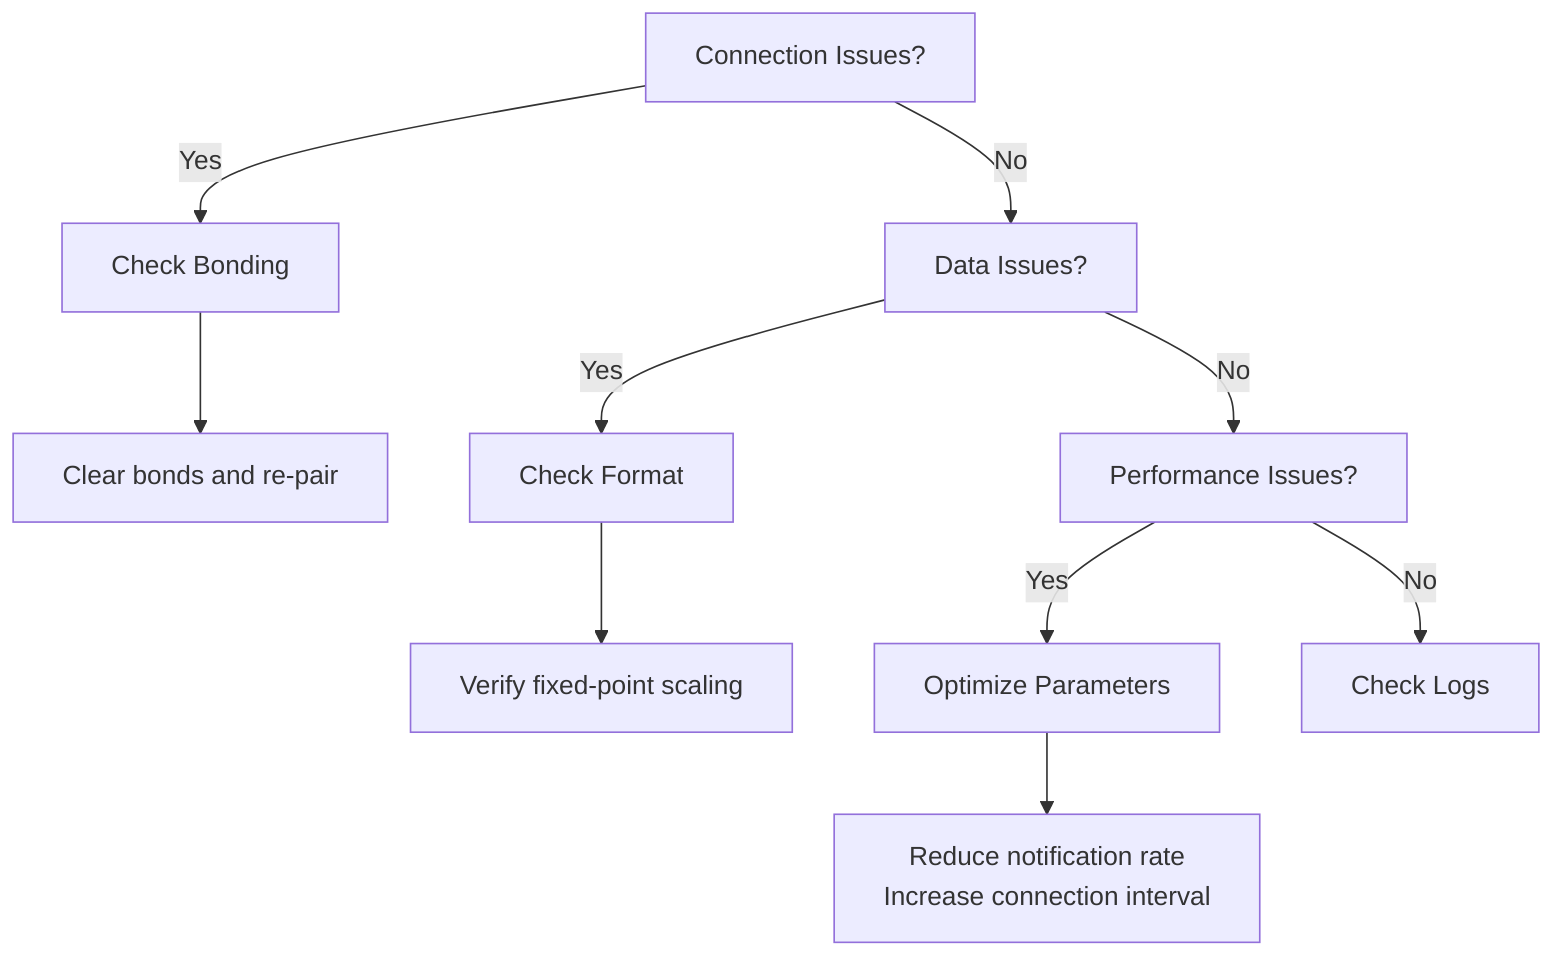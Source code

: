 graph TD
    A[Connection Issues?] -->|Yes| B[Check Bonding]
    A -->|No| C[Data Issues?]
    
    B --> D[Clear bonds and re-pair]
    
    C -->|Yes| E[Check Format]
    C -->|No| F[Performance Issues?]
    
    E --> G[Verify fixed-point scaling]
    
    F -->|Yes| H[Optimize Parameters]
    F -->|No| I[Check Logs]
    
    H --> J[Reduce notification rate<br/>Increase connection interval]